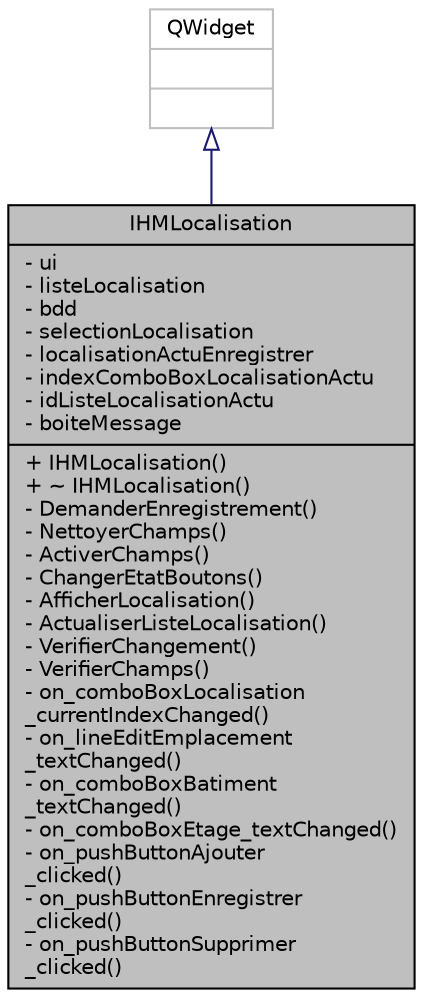 digraph "IHMLocalisation"
{
 // LATEX_PDF_SIZE
  edge [fontname="Helvetica",fontsize="10",labelfontname="Helvetica",labelfontsize="10"];
  node [fontname="Helvetica",fontsize="10",shape=record];
  Node1 [label="{IHMLocalisation\n|- ui\l- listeLocalisation\l- bdd\l- selectionLocalisation\l- localisationActuEnregistrer\l- indexComboBoxLocalisationActu\l- idListeLocalisationActu\l- boiteMessage\l|+ IHMLocalisation()\l+ ~ IHMLocalisation()\l- DemanderEnregistrement()\l- NettoyerChamps()\l- ActiverChamps()\l- ChangerEtatBoutons()\l- AfficherLocalisation()\l- ActualiserListeLocalisation()\l- VerifierChangement()\l- VerifierChamps()\l- on_comboBoxLocalisation\l_currentIndexChanged()\l- on_lineEditEmplacement\l_textChanged()\l- on_comboBoxBatiment\l_textChanged()\l- on_comboBoxEtage_textChanged()\l- on_pushButtonAjouter\l_clicked()\l- on_pushButtonEnregistrer\l_clicked()\l- on_pushButtonSupprimer\l_clicked()\l}",height=0.2,width=0.4,color="black", fillcolor="grey75", style="filled", fontcolor="black",tooltip=" "];
  Node2 -> Node1 [dir="back",color="midnightblue",fontsize="10",style="solid",arrowtail="onormal",fontname="Helvetica"];
  Node2 [label="{QWidget\n||}",height=0.2,width=0.4,color="grey75", fillcolor="white", style="filled",tooltip=" "];
}
